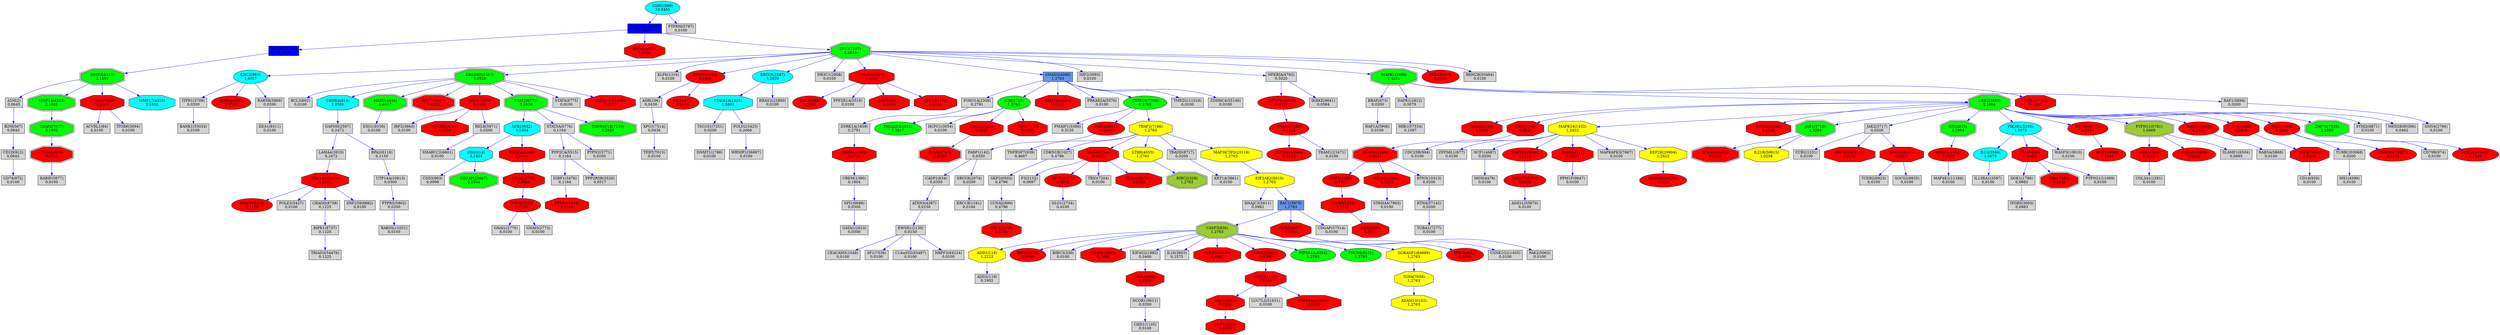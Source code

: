 digraph tmp_ans2 {
N_0 [shape = octagon, style = filled, fillcolor = yellow, label = "ADD1(118)\n1,2222"];
N_1 [shape = box, style = filled, fillcolor = lightgray, label = "ADD2(119)\n0,1902"];
N_2 [shape = box, style = filled, fillcolor = lightgray, label = "PARP1(142)\n0,0350"];
N_3 [shape = octagon, style = filled, fillcolor = red, label = "ADRB2(154)\n1,0094"];
N_4 [shape = box, style = filled, fillcolor = lightgray, label = "AHR(196)\n0,0436"];
N_5 [shape = box, style = filled, fillcolor = lightgray, label = "A2M(2)\n0,0645"];
N_6 [shape = box, style = filled, fillcolor = lightgray, label = "ACVRL1(94)\n0,0100"];
N_7 [shape = ellipse, style = filled, fillcolor = red, label = "BIRC5(332)\n0,0100"];
N_8 [shape = octagon, style = filled, fillcolor = yellow, label = "ADAM10(102)\n1,2763"];
N_9 [shape = box, style = filled, fillcolor = lightgray, label = "B2M(567)\n0,0645"];
N_10 [shape = box, style = filled, fillcolor = lightgray, label = "BRAF(673)\n0,0200"];
N_11 [shape = octagon, style = filled, fillcolor = red, label = "DDR1(780)\n0,0200"];
N_12 [shape = box, style = filled, fillcolor = lightgray, label = "CASP1(834)\n0,0350"];
N_13 [shape = doubleoctagon, style = filled, fillcolor = yellowgreen, label = "CASP3(836)\n1,2763"];
N_14 [shape = box, style = filled, fillcolor = lightgray, label = "BIRC3(330)\n0,0100"];
N_15 [shape = doubleoctagon, style = filled, fillcolor = yellowgreen, label = "BIRC2(329)\n1,2763"];
N_16 [shape = octagon, style = filled, fillcolor = aqua, label = "CD2(914)\n3,1804"];
N_17 [shape = box, style = filled, fillcolor = lightgray, label = "TNFRSF7(939)\n0,4687"];
N_18 [shape = box, style = filled, fillcolor = lightgray, label = "CD74(972)\n0,0100"];
N_19 [shape = box, style = filled, fillcolor = lightgray, label = "CD1D(912)\n0,0645"];
N_20 [shape = box, style = filled, fillcolor = lightgray, label = "CCNA2(890)\n0,4796"];
N_21 [shape = ellipse, style = filled, fillcolor = aqua, label = "CDC2(983)\n1,4557"];
N_22 [shape = ellipse, style = filled, fillcolor = aqua, label = "CDH1(999)\n10,5455"];
N_23 [shape = octagon, style = filled, fillcolor = aqua, label = "CDKN1A(1026)\n1,5892"];
N_24 [shape = octagon, style = filled, fillcolor = red, label = "CHD3(1107)\n0,0300"];
N_25 [shape = box, style = filled, fillcolor = lightgray, label = "CDC25B(994)\n0,0100"];
N_26 [shape = box, style = filled, fillcolor = lightgray, label = "CDKN1B(1027)\n0,4796"];
N_27 [shape = box, style = filled, fillcolor = lightgray, label = "CCR2(1231)\n0,0100"];
N_28 [shape = box, style = filled, fillcolor = lightgray, label = "BCL3(602)\n0,0100"];
N_29 [shape = octagon, style = filled, fillcolor = red, label = "CREB1(1385)\n0,2791"];
N_30 [shape = doubleoctagon, style = filled, fillcolor = green, label = "CREBBP(1387)\n3,2829"];
N_31 [shape = octagon, style = filled, fillcolor = aqua, label = "CAMK4(814)\n2,8501"];
N_32 [shape = box, style = filled, fillcolor = lightgray, label = "CREM(1390)\n0,1604"];
N_33 [shape = octagon, style = filled, fillcolor = red, label = "CRK(1398)\n0,6623"];
N_34 [shape = box, style = filled, fillcolor = lightgray, label = "ZFP36L1(677)\n0,0100"];
N_35 [shape = box, style = filled, fillcolor = blue, label = "CSNK2A1(1457)\n3,2829"];
N_36 [shape = octagon, style = filled, fillcolor = yellow, label = "MAPK14(1432)\n1,2422"];
N_37 [shape = box, style = filled, fillcolor = lightgray, label = "CD14(929)\n0,0100"];
N_38 [shape = box, style = filled, fillcolor = lightgray, label = "DAPK1(1612)\n0,5079"];
N_39 [shape = box, style = filled, fillcolor = lightgray, label = "ERCC8(1161)\n0,0100"];
N_40 [shape = box, style = filled, fillcolor = lightgray, label = "DNMT1(1786)\n0,0100"];
N_41 [shape = ellipse, style = filled, fillcolor = green, label = "TSC22D3(1831)\n1,2617"];
N_42 [shape = octagon, style = filled, fillcolor = red, label = "EEF1A1(1915)\n0,2472"];
N_43 [shape = box, style = filled, fillcolor = lightgray, label = "KLF6(1316)\n0,0100"];
N_44 [shape = octagon, style = filled, fillcolor = red, label = "EIF2S1(1965)\n0,7980"];
N_45 [shape = box, style = filled, fillcolor = lightgray, label = "EIF4G2(1982)\n0,0400"];
N_46 [shape = ellipse, style = filled, fillcolor = red, label = "EP300(2033)\n0,0436"];
N_47 [shape = octagon, style = filled, fillcolor = red, label = "EPHB2(2048)\n0,2106"];
N_48 [shape = box, style = filled, fillcolor = lightgray, label = "CEACAM5(1048)\n0,0100"];
N_49 [shape = box, style = filled, fillcolor = lightgray, label = "EWSR1(2130)\n0,0150"];
N_50 [shape = box, style = filled, fillcolor = lightgray, label = "F3(2152)\n0,0897"];
N_51 [shape = box, style = filled, fillcolor = lightgray, label = "DOK1(1796)\n0,0983"];
N_52 [shape = box, style = filled, fillcolor = lightgray, label = "COL3A1(1281)\n0,0100"];
N_53 [shape = doubleoctagon, style = filled, fillcolor = red, label = "FGFR1(2260)\n0,6623"];
N_54 [shape = ellipse, style = filled, fillcolor = red, label = "FGF5(2250)\n0,3531"];
N_55 [shape = octagon, style = filled, fillcolor = red, label = "FGFR3(2261)\n0,3531"];
N_56 [shape = box, style = filled, fillcolor = lightgray, label = "DYRK1A(1859)\n0,2791"];
N_57 [shape = octagon, style = filled, fillcolor = red, label = "FLNA(2316)\n0,6025"];
N_58 [shape = box, style = filled, fillcolor = lightgray, label = "CD79B(974)\n0,0100"];
N_59 [shape = box, style = filled, fillcolor = lightgray, label = "FOXO1A(2308)\n0,2791"];
N_60 [shape = box, style = filled, fillcolor = lightgray, label = "GAPDH(2597)\n0,2472"];
N_61 [shape = ellipse, style = filled, fillcolor = aqua, label = "XRCC6(2547)\n3,2829"];
N_62 [shape = box, style = filled, fillcolor = lightgray, label = "CD53(963)\n0,0099"];
N_63 [shape = box, style = filled, fillcolor = lightgray, label = "GNAI1(2770)\n0,0100"];
N_64 [shape = box, style = filled, fillcolor = lightgray, label = "GNAI3(2773)\n0,0100"];
N_65 [shape = octagon, style = filled, fillcolor = red, label = "GNAQ(2776)\n0,9664"];
N_66 [shape = doubleoctagon, style = filled, fillcolor = green, label = "GRB2(2885)\n2,1864"];
N_67 [shape = box, style = filled, fillcolor = lightgray, label = "NR3C1(2908)\n0,0100"];
N_68 [shape = box, style = filled, fillcolor = lightgray, label = "ERCC6(2074)\n0,0200"];
N_69 [shape = octagon, style = filled, fillcolor = red, label = "HBZ(3050)\n0,3531"];
N_70 [shape = box, style = filled, fillcolor = lightgray, label = "HCFC1(3054)\n0,0100"];
N_71 [shape = box, style = filled, fillcolor = lightgray, label = "CHD1(1105)\n0,0100"];
N_72 [shape = doubleoctagon, style = filled, fillcolor = red, label = "IFNAR2(3455)\n0,3310"];
N_73 [shape = ellipse, style = filled, fillcolor = red, label = "IFNGR1(3459)\n0,9648"];
N_74 [shape = ellipse, style = filled, fillcolor = aqua, label = "IL13(3596)\n1,5673"];
N_75 [shape = box, style = filled, fillcolor = lightgray, label = "IL16(3603)\n0,1575"];
N_76 [shape = doubleoctagon, style = filled, fillcolor = red, label = "ITGA3(3675)\n0,6012"];
N_77 [shape = box, style = filled, fillcolor = lightgray, label = "ITGB5(3693)\n0,0983"];
N_78 [shape = box, style = filled, fillcolor = lightgray, label = "ITPR1(3708)\n0,0200"];
N_79 [shape = doubleoctagon, style = filled, fillcolor = green, label = "JAK1(3716)\n1,3284"];
N_80 [shape = box, style = filled, fillcolor = lightgray, label = "JAK2(3717)\n0,0200"];
N_81 [shape = ellipse, style = filled, fillcolor = green, label = "JUN(3725)\n1,2763"];
N_82 [shape = octagon, style = filled, fillcolor = red, label = "FOSL2(2355)\n0,0200"];
N_83 [shape = ellipse, style = filled, fillcolor = red, label = "ANK3(288)\n0,3304"];
N_84 [shape = doubleoctagon, style = filled, fillcolor = green, label = "KIT(3815)\n2,1864"];
N_85 [shape = box, style = filled, fillcolor = blue, label = "IGFBP3(3486)\n2,1802"];
N_86 [shape = octagon, style = filled, fillcolor = aqua, label = "LCK(3932)\n3,1804"];
N_87 [shape = box, style = filled, fillcolor = lightgray, label = "GATA1(2623)\n0,0300"];
N_88 [shape = octagon, style = filled, fillcolor = yellow, label = "LTBR(4055)\n1,2763"];
N_89 [shape = octagon, style = filled, fillcolor = red, label = "SMAD2(4087)\n0,3304"];
N_90 [shape = doubleoctagon, style = filled, fillcolor = red, label = "JUND(3727)\n0,0100"];
N_91 [shape = box, style = filled, fillcolor = cornflowerblue, label = "SMAD3(4088)\n1,2763"];
N_92 [shape = octagon, style = filled, fillcolor = red, label = "SMAD4(4089)\n0,0100"];
N_93 [shape = ellipse, style = filled, fillcolor = red, label = "SMAD7(4092)\n0,0200"];
N_94 [shape = box, style = filled, fillcolor = lightgray, label = "IGBP1(3476)\n0,1164"];
N_95 [shape = doubleoctagon, style = filled, fillcolor = green, label = "MMP2(4313)\n2,1802"];
N_96 [shape = doubleoctagon, style = filled, fillcolor = green, label = "MSH2(4436)\n1,6017"];
N_97 [shape = box, style = filled, fillcolor = lightgray, label = "MSN(4478)\n0,0100"];
N_98 [shape = doubleoctagon, style = filled, fillcolor = red, label = "MSX1(4487)\n0,0521"];
N_99 [shape = box, style = filled, fillcolor = lightgray, label = "MX1(4599)\n0,0100"];
N_100 [shape = octagon, style = filled, fillcolor = red, label = "NCAM1(4684)\n0,0200"];
N_101 [shape = box, style = filled, fillcolor = lightgray, label = "NCF1(4687)\n0,0200"];
N_102 [shape = box, style = filled, fillcolor = lightgray, label = "CSNK1G2(1455)\n0,0100"];
N_103 [shape = box, style = filled, fillcolor = lightgray, label = "HIP2(3093)\n0,0100"];
N_104 [shape = octagon, style = filled, fillcolor = red, label = "NCK1(4690)\n0,1581"];
N_105 [shape = octagon, style = filled, fillcolor = red, label = "NEK2(4751)\n0,1042"];
N_106 [shape = box, style = filled, fillcolor = lightgray, label = "IRF2(3660)\n0,0100"];
N_107 [shape = box, style = filled, fillcolor = lightgray, label = "GLG1(2734)\n0,0100"];
N_108 [shape = box, style = filled, fillcolor = lightgray, label = "NFKBIA(4792)\n0,5020"];
N_109 [shape = box, style = filled, fillcolor = lightgray, label = "PAK2(5062)\n0,0100"];
N_110 [shape = ellipse, style = filled, fillcolor = aqua, label = "PIK3R1(5295)\n1,5673"];
N_111 [shape = octagon, style = filled, fillcolor = red, label = "PIK3CA(5290)\n0,9664"];
N_112 [shape = box, style = filled, fillcolor = lightgray, label = "KRT14(3861)\n0,0100"];
N_113 [shape = box, style = filled, fillcolor = lightgray, label = "PMAIP1(5366)\n0,3135"];
N_114 [shape = box, style = filled, fillcolor = lightgray, label = "PPP2CA(5515)\n0,1164"];
N_115 [shape = octagon, style = filled, fillcolor = red, label = "PPP2R1B(5519)\n0,0100"];
N_116 [shape = box, style = filled, fillcolor = lightgray, label = "PPP2R1A(5518)\n0,0100"];
N_117 [shape = octagon, style = filled, fillcolor = red, label = "PPP3CA(5530)\n0,4062"];
N_118 [shape = octagon, style = filled, fillcolor = red, label = "NFKBIE(4794)\n0,0100"];
N_119 [shape = box, style = filled, fillcolor = lightgray, label = "PRKAR2A(5576)\n0,0100"];
N_120 [shape = doubleoctagon, style = filled, fillcolor = green, label = "MAPK1(5594)\n2,4291"];
N_121 [shape = octagon, style = filled, fillcolor = yellow, label = "EIF2AK2(5610)\n1,2763"];
N_122 [shape = box, style = filled, fillcolor = lightgray, label = "DNAJC3(5611)\n0,0982"];
N_123 [shape = octagon, style = filled, fillcolor = red, label = "PRNP(5621)\n0,0100"];
N_124 [shape = box, style = filled, fillcolor = lightgray, label = "ATXN3(4287)\n0,0150"];
N_125 [shape = box, style = filled, fillcolor = lightgray, label = "LAMA4(3910)\n0,2472"];
N_126 [shape = ellipse, style = filled, fillcolor = red, label = "PTPN6(5777)\n0,2993"];
N_127 [shape = box, style = filled, fillcolor = lightgray, label = "PTPRM(5797)\n0,0100"];
N_128 [shape = doubleoctagon, style = filled, fillcolor = yellowgreen, label = "PTPN11(5781)\n1,0469"];
N_129 [shape = box, style = filled, fillcolor = lightgray, label = "RAB5A(5868)\n0,0100"];
N_130 [shape = box, style = filled, fillcolor = cornflowerblue, label = "RAC1(5879)\n1,2763"];
N_131 [shape = ellipse, style = filled, fillcolor = red, label = "RAD51(5888)\n0,9766"];
N_132 [shape = box, style = filled, fillcolor = lightgray, label = "RAF1(5894)\n0,0200"];
N_133 [shape = box, style = filled, fillcolor = lightgray, label = "GNG4(2786)\n0,0100"];
N_134 [shape = box, style = filled, fillcolor = lightgray, label = "RAP1A(5906)\n0,0100"];
N_135 [shape = ellipse, style = filled, fillcolor = red, label = "RASA1(5921)\n0,2361"];
N_136 [shape = ellipse, style = filled, fillcolor = red, label = "MNDA(4332)\n0,6544"];
N_137 [shape = ellipse, style = filled, fillcolor = red, label = "RARA(5914)\n0,0400"];
N_138 [shape = octagon, style = filled, fillcolor = red, label = "RBL1(5933)\n0,4796"];
N_139 [shape = octagon, style = filled, fillcolor = red, label = "PPP4C(5531)\n0,1164"];
N_140 [shape = octagon, style = filled, fillcolor = red, label = "RELA(5970)\n0,0200"];
N_141 [shape = box, style = filled, fillcolor = lightgray, label = "RELB(5971)\n0,0200"];
N_142 [shape = box, style = filled, fillcolor = lightgray, label = "RPA2(6118)\n0,1150"];
N_143 [shape = octagon, style = filled, fillcolor = red, label = "RARB(5915)\n0,3304"];
N_144 [shape = ellipse, style = filled, fillcolor = red, label = "MAP2K3(5606)\n0,6154"];
N_145 [shape = doubleoctagon, style = filled, fillcolor = green, label = "MMP14(4323)\n2,1802"];
N_146 [shape = ellipse, style = filled, fillcolor = red, label = "SELE(6401)\n0,0200"];
N_147 [shape = box, style = filled, fillcolor = lightgray, label = "PTPN2(5771)\n0,0100"];
N_148 [shape = octagon, style = filled, fillcolor = red, label = "SKIL(6498)\n0,0200"];
N_149 [shape = box, style = filled, fillcolor = lightgray, label = "SLAMF1(6504)\n0,0665"];
N_150 [shape = box, style = filled, fillcolor = lightgray, label = "SPI1(6688)\n0,0300"];
N_151 [shape = doubleoctagon, style = filled, fillcolor = green, label = "STAT1(6772)\n3,2829"];
N_152 [shape = box, style = filled, fillcolor = lightgray, label = "STAT5A(6776)\n0,1164"];
N_153 [shape = ellipse, style = filled, fillcolor = red, label = "RPS6KB1(6198)\n0,0100"];
N_154 [shape = ellipse, style = filled, fillcolor = red, label = "PLAUR(5329)\n0,1138"];
N_155 [shape = octagon, style = filled, fillcolor = red, label = "SYK(6850)\n0,0826"];
N_156 [shape = box, style = filled, fillcolor = lightgray, label = "TCEB2(6923)\n0,0100"];
N_157 [shape = octagon, style = filled, fillcolor = red, label = "TCF3(6929)\n0,0100"];
N_158 [shape = octagon, style = filled, fillcolor = red, label = "TAL1(6886)\n0,0200"];
N_159 [shape = box, style = filled, fillcolor = lightgray, label = "SKP2(6502)\n0,4796"];
N_160 [shape = octagon, style = filled, fillcolor = red, label = "TEC(7006)\n0,0983"];
N_161 [shape = box, style = filled, fillcolor = lightgray, label = "TERT(7015)\n0,0100"];
N_162 [shape = box, style = filled, fillcolor = lightgray, label = "RAB5B(5869)\n0,0200"];
N_163 [shape = octagon, style = filled, fillcolor = yellow, label = "TGFA(7039)\n1,2763"];
N_164 [shape = box, style = filled, fillcolor = lightgray, label = "ITGB6(3694)\n0,0100"];
N_165 [shape = octagon, style = filled, fillcolor = red, label = "TGFB1(7040)\n0,0200"];
N_166 [shape = box, style = filled, fillcolor = lightgray, label = "POLE2(5427)\n0,0100"];
N_167 [shape = octagon, style = filled, fillcolor = red, label = "TLR4(7099)\n0,0826"];
N_168 [shape = octagon, style = filled, fillcolor = red, label = "TOP1(7150)\n0,0100"];
N_169 [shape = doubleoctagon, style = filled, fillcolor = green, label = "TP53(7157)\n3,2829"];
N_170 [shape = doubleoctagon, style = filled, fillcolor = green, label = "TNFRSF1B(7133)\n3,2829"];
N_171 [shape = octagon, style = filled, fillcolor = yellow, label = "TRAF2(7186)\n1,2763"];
N_172 [shape = ellipse, style = filled, fillcolor = red, label = "TRAF6(7189)\n0,2214"];
N_173 [shape = ellipse, style = filled, fillcolor = red, label = "TSHR(7253)\n0,0200"];
N_174 [shape = box, style = filled, fillcolor = lightgray, label = "TSG101(7251)\n0,0200"];
N_175 [shape = box, style = filled, fillcolor = lightgray, label = "TUBA1(7277)\n0,0100"];
N_176 [shape = doubleoctagon, style = filled, fillcolor = red, label = "WAS(7454)\n0,0100"];
N_177 [shape = box, style = filled, fillcolor = lightgray, label = "POLD2(5425)\n0,2666"];
N_178 [shape = box, style = filled, fillcolor = lightgray, label = "XPO1(7514)\n0,0436"];
N_179 [shape = ellipse, style = filled, fillcolor = red, label = "VAV1(7409)\n0,0200"];
N_180 [shape = doubleoctagon, style = filled, fillcolor = green, label = "ZAP70(7535)\n2,1085"];
N_181 [shape = ellipse, style = filled, fillcolor = green, label = "ZBTB16(7704)\n1,2763"];
N_182 [shape = box, style = filled, fillcolor = lightgray, label = "ST8SIA4(7903)\n0,0100"];
N_183 [shape = octagon, style = filled, fillcolor = red, label = "MARS(4141)\n0,0200"];
N_184 [shape = box, style = filled, fillcolor = lightgray, label = "SF1(7536)\n0,0100"];
N_185 [shape = box, style = filled, fillcolor = lightgray, label = "EEA1(8411)\n0,0100"];
N_186 [shape = box, style = filled, fillcolor = lightgray, label = "PTPRS(5802)\n0,0200"];
N_187 [shape = ellipse, style = filled, fillcolor = red, label = "TNFSF11(8600)\n0,5020"];
N_188 [shape = ellipse, style = filled, fillcolor = green, label = "PIP5K1A(8394)\n1,2763"];
N_189 [shape = box, style = filled, fillcolor = lightgray, label = "TRADD(8717)\n0,0200"];
N_190 [shape = box, style = filled, fillcolor = lightgray, label = "RIPK1(8737)\n0,1225"];
N_191 [shape = box, style = filled, fillcolor = lightgray, label = "SYNJ2(8871)\n0,0100"];
N_192 [shape = box, style = filled, fillcolor = lightgray, label = "SOCS2(8835)\n0,0100"];
N_193 [shape = box, style = filled, fillcolor = lightgray, label = "SMARCC2(6601)\n0,0100"];
N_194 [shape = box, style = filled, fillcolor = lightgray, label = "STAT4(6775)\n0,0100"];
N_195 [shape = box, style = filled, fillcolor = lightgray, label = "NCOR1(9611)\n0,0200"];
N_196 [shape = box, style = filled, fillcolor = lightgray, label = "PPM1F(9647)\n0,0100"];
N_197 [shape = ellipse, style = filled, fillcolor = red, label = "GRAP2(9402)\n0,0200"];
N_198 [shape = ellipse, style = filled, fillcolor = green, label = "PDCD8(9131)\n1,2763"];
N_199 [shape = box, style = filled, fillcolor = lightgray, label = "IKBKE(9641)\n0,0584"];
N_200 [shape = box, style = filled, fillcolor = lightgray, label = "RTN3(10313)\n0,0200"];
N_201 [shape = ellipse, style = filled, fillcolor = red, label = "ROS1(6098)\n0,2993"];
N_202 [shape = box, style = filled, fillcolor = lightgray, label = "RABIF(5877)\n0,0100"];
N_203 [shape = box, style = filled, fillcolor = lightgray, label = "UTP14A(10813)\n0,0300"];
N_204 [shape = box, style = filled, fillcolor = lightgray, label = "CRADD(8738)\n0,1225"];
N_205 [shape = box, style = filled, fillcolor = lightgray, label = "MAP4K1(11184)\n0,0100"];
N_206 [shape = ellipse, style = filled, fillcolor = red, label = "MTA2(9219)\n0,0100"];
N_207 [shape = doubleoctagon, style = filled, fillcolor = green, label = "CD2AP(23607)\n3,1804"];
N_208 [shape = box, style = filled, fillcolor = lightgray, label = "MAPKAPK3(7867)\n0,0100"];
N_209 [shape = octagon, style = filled, fillcolor = red, label = "LEF1(51176)\n0,0100"];
N_210 [shape = box, style = filled, fillcolor = lightgray, label = "LUC7L2(51631)\n0,0100"];
N_211 [shape = box, style = filled, fillcolor = lightgray, label = "TRIAD3(54476)\n0,1225"];
N_212 [shape = box, style = filled, fillcolor = lightgray, label = "RRAS2(22800)\n0,0100"];
N_213 [shape = octagon, style = filled, fillcolor = red, label = "PRPF40A(55660)\n0,0100"];
N_214 [shape = box, style = filled, fillcolor = lightgray, label = "ZNF259(8882)\n0,0100"];
N_215 [shape = box, style = filled, fillcolor = lightgray, label = "WRNIP1(56897)\n0,0100"];
N_216 [shape = octagon, style = filled, fillcolor = yellow, label = "IL21R(50615)\n1,0258"];
N_217 [shape = octagon, style = filled, fillcolor = yellow, label = "GORASP1(64689)\n1,2763"];
N_218 [shape = ellipse, style = filled, fillcolor = red, label = "IL17RB(55540)\n0,2214"];
N_219 [shape = box, style = filled, fillcolor = lightgray, label = "RTN4(57142)\n0,0200"];
N_220 [shape = box, style = filled, fillcolor = lightgray, label = "RAB35(11021)\n0,0100"];
N_221 [shape = box, style = filled, fillcolor = lightgray, label = "MED28(80306)\n0,0462"];
N_222 [shape = box, style = filled, fillcolor = lightgray, label = "C14orf32(93487)\n0,0100"];
N_223 [shape = box, style = filled, fillcolor = lightgray, label = "TRAM1(23471)\n0,0100"];
N_224 [shape = box, style = filled, fillcolor = lightgray, label = "NBPF3(84224)\n0,0100"];
N_225 [shape = box, style = filled, fillcolor = lightgray, label = "WASF3(10810)\n0,0100"];
N_226 [shape = box, style = filled, fillcolor = lightgray, label = "TUBB(203068)\n0,0200"];
N_227 [shape = octagon, style = filled, fillcolor = yellow, label = "MAP3K7IP2(23118)\n1,2763"];
N_228 [shape = box, style = filled, fillcolor = lightgray, label = "TRIO(7204)\n0,0100"];
N_229 [shape = box, style = filled, fillcolor = lightgray, label = "PTPN21(11099)\n0,0100"];
N_230 [shape = ellipse, style = filled, fillcolor = red, label = "MYL3(4634)\n0,5088"];
N_231 [shape = octagon, style = filled, fillcolor = red, label = "TLR10(81793)\n0,6025"];
N_232 [shape = ellipse, style = filled, fillcolor = red, label = "ZNF655(79027)\n0,0100"];
N_233 [shape = octagon, style = filled, fillcolor = red, label = "TRERF1(55809)\n0,6172"];
N_234 [shape = octagon, style = filled, fillcolor = red, label = "SOCS3(9021)\n0,0200"];
N_235 [shape = octagon, style = filled, fillcolor = yellow, label = "EEF2K(29904)\n1,2422"];
N_236 [shape = box, style = filled, fillcolor = lightgray, label = "CDGAP(57514)\n0,0100"];
N_237 [shape = box, style = filled, fillcolor = lightgray, label = "MIB1(57534)\n0,1597"];
N_238 [shape = box, style = filled, fillcolor = lightgray, label = "IL13RA1(3597)\n0,0100"];
N_239 [shape = ellipse, style = filled, fillcolor = red, label = "P8(26471)\n0,0100"];
N_240 [shape = doubleoctagon, style = filled, fillcolor = green, label = "TIMP2(7077)\n2,1802"];
N_241 [shape = box, style = filled, fillcolor = lightgray, label = "BANK1(55024)\n0,0100"];
N_242 [shape = octagon, style = filled, fillcolor = aqua, label = "MMP17(4326)\n2,1802"];
N_243 [shape = box, style = filled, fillcolor = lightgray, label = "TMED1(11018)\n0,0100"];
N_244 [shape = box, style = filled, fillcolor = lightgray, label = "ZDHHC4(55146)\n0,0100"];
N_245 [shape = box, style = filled, fillcolor = lightgray, label = "ASH1L(55870)\n0,0100"];
N_246 [shape = box, style = filled, fillcolor = lightgray, label = "EXO1(9156)\n0,0100"];
N_247 [shape = box, style = filled, fillcolor = lightgray, label = "PPP2R5B(5526)\n0,0517"];
N_248 [shape = box, style = filled, fillcolor = lightgray, label = "RRM2B(50484)\n0,0100"];
N_249 [shape = ellipse, style = filled, fillcolor = red, label = "FCRL3(115352)\n0,7485"];
N_0 -> N_1 [ color = blue ];
N_5 -> N_9 [ color = blue ];
N_2 -> N_12 [ color = blue ];
N_13 -> N_0 [ color = blue ];
N_13 -> N_7 [ color = blue ];
N_13 -> N_14 [ color = blue ];
N_9 -> N_19 [ color = blue ];
N_19 -> N_18 [ color = blue ];
N_30 -> N_28 [ color = blue ];
N_30 -> N_31 [ color = blue ];
N_29 -> N_32 [ color = blue ];
N_22 -> N_35 [ color = blue ];
N_36 -> N_25 [ color = blue ];
N_36 -> N_34 [ color = blue ];
N_13 -> N_44 [ color = blue ];
N_13 -> N_45 [ color = blue ];
N_46 -> N_4 [ color = blue ];
N_49 -> N_48 [ color = blue ];
N_11 -> N_52 [ color = blue ];
N_33 -> N_53 [ color = blue ];
N_53 -> N_54 [ color = blue ];
N_54 -> N_55 [ color = blue ];
N_56 -> N_29 [ color = blue ];
N_57 -> N_50 [ color = blue ];
N_59 -> N_56 [ color = blue ];
N_31 -> N_60 [ color = blue ];
N_61 -> N_23 [ color = blue ];
N_16 -> N_62 [ color = blue ];
N_66 -> N_3 [ color = blue ];
N_66 -> N_33 [ color = blue ];
N_66 -> N_36 [ color = blue ];
N_66 -> N_47 [ color = blue ];
N_2 -> N_68 [ color = blue ];
N_68 -> N_39 [ color = blue ];
N_55 -> N_69 [ color = blue ];
N_13 -> N_75 [ color = blue ];
N_51 -> N_77 [ color = blue ];
N_21 -> N_78 [ color = blue ];
N_66 -> N_79 [ color = blue ];
N_79 -> N_72 [ color = blue ];
N_80 -> N_27 [ color = blue ];
N_66 -> N_80 [ color = blue ];
N_81 -> N_41 [ color = blue ];
N_81 -> N_70 [ color = blue ];
N_81 -> N_82 [ color = blue ];
N_66 -> N_84 [ color = blue ];
N_35 -> N_85 [ color = blue ];
N_86 -> N_16 [ color = blue ];
N_88 -> N_15 [ color = blue ];
N_89 -> N_83 [ color = blue ];
N_82 -> N_90 [ color = blue ];
N_91 -> N_59 [ color = blue ];
N_91 -> N_81 [ color = blue ];
N_91 -> N_92 [ color = blue ];
N_95 -> N_5 [ color = blue ];
N_85 -> N_95 [ color = blue ];
N_30 -> N_96 [ color = blue ];
N_30 -> N_98 [ color = blue ];
N_53 -> N_100 [ color = blue ];
N_36 -> N_101 [ color = blue ];
N_101 -> N_97 [ color = blue ];
N_104 -> N_102 [ color = blue ];
N_104 -> N_109 [ color = blue ];
N_66 -> N_110 [ color = blue ];
N_110 -> N_74 [ color = blue ];
N_111 -> N_65 [ color = blue ];
N_86 -> N_111 [ color = blue ];
N_114 -> N_94 [ color = blue ];
N_80 -> N_115 [ color = blue ];
N_89 -> N_116 [ color = blue ];
N_13 -> N_117 [ color = blue ];
N_91 -> N_119 [ color = blue ];
N_120 -> N_10 [ color = blue ];
N_120 -> N_38 [ color = blue ];
N_120 -> N_66 [ color = blue ];
N_120 -> N_105 [ color = blue ];
N_121 -> N_122 [ color = blue ];
N_35 -> N_123 [ color = blue ];
N_12 -> N_124 [ color = blue ];
N_124 -> N_49 [ color = blue ];
N_125 -> N_42 [ color = blue ];
N_60 -> N_125 [ color = blue ];
N_66 -> N_126 [ color = blue ];
N_22 -> N_127 [ color = blue ];
N_128 -> N_11 [ color = blue ];
N_66 -> N_128 [ color = blue ];
N_128 -> N_73 [ color = blue ];
N_130 -> N_13 [ color = blue ];
N_130 -> N_104 [ color = blue ];
N_121 -> N_130 [ color = blue ];
N_13 -> N_131 [ color = blue ];
N_131 -> N_24 [ color = blue ];
N_120 -> N_132 [ color = blue ];
N_132 -> N_133 [ color = blue ];
N_10 -> N_134 [ color = blue ];
N_66 -> N_135 [ color = blue ];
N_135 -> N_129 [ color = blue ];
N_21 -> N_136 [ color = blue ];
N_137 -> N_2 [ color = blue ];
N_20 -> N_138 [ color = blue ];
N_94 -> N_139 [ color = blue ];
N_30 -> N_140 [ color = blue ];
N_140 -> N_106 [ color = blue ];
N_140 -> N_118 [ color = blue ];
N_140 -> N_141 [ color = blue ];
N_60 -> N_142 [ color = blue ];
N_89 -> N_143 [ color = blue ];
N_36 -> N_144 [ color = blue ];
N_144 -> N_93 [ color = blue ];
N_95 -> N_145 [ color = blue ];
N_57 -> N_146 [ color = blue ];
N_146 -> N_107 [ color = blue ];
N_45 -> N_148 [ color = blue ];
N_128 -> N_149 [ color = blue ];
N_32 -> N_150 [ color = blue ];
N_150 -> N_87 [ color = blue ];
N_30 -> N_151 [ color = blue ];
N_151 -> N_86 [ color = blue ];
N_152 -> N_114 [ color = blue ];
N_152 -> N_147 [ color = blue ];
N_151 -> N_152 [ color = blue ];
N_42 -> N_154 [ color = blue ];
N_66 -> N_155 [ color = blue ];
N_24 -> N_158 [ color = blue ];
N_158 -> N_157 [ color = blue ];
N_159 -> N_20 [ color = blue ];
N_26 -> N_159 [ color = blue ];
N_160 -> N_51 [ color = blue ];
N_110 -> N_160 [ color = blue ];
N_21 -> N_162 [ color = blue ];
N_163 -> N_8 [ color = blue ];
N_165 -> N_6 [ color = blue ];
N_95 -> N_165 [ color = blue ];
N_165 -> N_164 [ color = blue ];
N_42 -> N_166 [ color = blue ];
N_167 -> N_37 [ color = blue ];
N_155 -> N_167 [ color = blue ];
N_81 -> N_168 [ color = blue ];
N_169 -> N_21 [ color = blue ];
N_169 -> N_30 [ color = blue ];
N_35 -> N_169 [ color = blue ];
N_169 -> N_43 [ color = blue ];
N_169 -> N_46 [ color = blue ];
N_169 -> N_61 [ color = blue ];
N_169 -> N_67 [ color = blue ];
N_169 -> N_89 [ color = blue ];
N_169 -> N_91 [ color = blue ];
N_169 -> N_103 [ color = blue ];
N_169 -> N_108 [ color = blue ];
N_169 -> N_120 [ color = blue ];
N_151 -> N_170 [ color = blue ];
N_171 -> N_17 [ color = blue ];
N_171 -> N_26 [ color = blue ];
N_171 -> N_57 [ color = blue ];
N_171 -> N_88 [ color = blue ];
N_173 -> N_63 [ color = blue ];
N_173 -> N_64 [ color = blue ];
N_65 -> N_173 [ color = blue ];
N_23 -> N_174 [ color = blue ];
N_174 -> N_40 [ color = blue ];
N_160 -> N_176 [ color = blue ];
N_23 -> N_177 [ color = blue ];
N_4 -> N_178 [ color = blue ];
N_178 -> N_161 [ color = blue ];
N_66 -> N_179 [ color = blue ];
N_180 -> N_58 [ color = blue ];
N_66 -> N_180 [ color = blue ];
N_91 -> N_181 [ color = blue ];
N_181 -> N_113 [ color = blue ];
N_181 -> N_137 [ color = blue ];
N_181 -> N_171 [ color = blue ];
N_100 -> N_182 [ color = blue ];
N_36 -> N_183 [ color = blue ];
N_49 -> N_184 [ color = blue ];
N_162 -> N_185 [ color = blue ];
N_108 -> N_187 [ color = blue ];
N_187 -> N_172 [ color = blue ];
N_13 -> N_188 [ color = blue ];
N_189 -> N_112 [ color = blue ];
N_171 -> N_189 [ color = blue ];
N_66 -> N_191 [ color = blue ];
N_141 -> N_193 [ color = blue ];
N_30 -> N_194 [ color = blue ];
N_195 -> N_71 [ color = blue ];
N_148 -> N_195 [ color = blue ];
N_183 -> N_196 [ color = blue ];
N_84 -> N_197 [ color = blue ];
N_13 -> N_198 [ color = blue ];
N_108 -> N_199 [ color = blue ];
N_53 -> N_200 [ color = blue ];
N_126 -> N_201 [ color = blue ];
N_76 -> N_202 [ color = blue ];
N_142 -> N_203 [ color = blue ];
N_203 -> N_186 [ color = blue ];
N_42 -> N_204 [ color = blue ];
N_204 -> N_190 [ color = blue ];
N_197 -> N_205 [ color = blue ];
N_169 -> N_206 [ color = blue ];
N_16 -> N_207 [ color = blue ];
N_36 -> N_208 [ color = blue ];
N_89 -> N_209 [ color = blue ];
N_24 -> N_210 [ color = blue ];
N_190 -> N_211 [ color = blue ];
N_61 -> N_212 [ color = blue ];
N_24 -> N_213 [ color = blue ];
N_42 -> N_214 [ color = blue ];
N_177 -> N_215 [ color = blue ];
N_79 -> N_216 [ color = blue ];
N_13 -> N_217 [ color = blue ];
N_217 -> N_163 [ color = blue ];
N_172 -> N_218 [ color = blue ];
N_219 -> N_175 [ color = blue ];
N_200 -> N_219 [ color = blue ];
N_186 -> N_220 [ color = blue ];
N_66 -> N_221 [ color = blue ];
N_49 -> N_222 [ color = blue ];
N_172 -> N_223 [ color = blue ];
N_49 -> N_224 [ color = blue ];
N_110 -> N_225 [ color = blue ];
N_226 -> N_99 [ color = blue ];
N_179 -> N_226 [ color = blue ];
N_227 -> N_121 [ color = blue ];
N_171 -> N_227 [ color = blue ];
N_57 -> N_228 [ color = blue ];
N_160 -> N_229 [ color = blue ];
N_13 -> N_230 [ color = blue ];
N_57 -> N_231 [ color = blue ];
N_179 -> N_232 [ color = blue ];
N_30 -> N_233 [ color = blue ];
N_80 -> N_234 [ color = blue ];
N_234 -> N_156 [ color = blue ];
N_234 -> N_192 [ color = blue ];
N_36 -> N_235 [ color = blue ];
N_235 -> N_153 [ color = blue ];
N_130 -> N_236 [ color = blue ];
N_38 -> N_237 [ color = blue ];
N_74 -> N_238 [ color = blue ];
N_46 -> N_239 [ color = blue ];
N_240 -> N_76 [ color = blue ];
N_145 -> N_240 [ color = blue ];
N_78 -> N_241 [ color = blue ];
N_95 -> N_242 [ color = blue ];
N_91 -> N_243 [ color = blue ];
N_91 -> N_244 [ color = blue ];
N_93 -> N_245 [ color = blue ];
N_96 -> N_246 [ color = blue ];
N_114 -> N_247 [ color = blue ];
N_169 -> N_248 [ color = blue ];
N_180 -> N_249 [ color = blue ];
}
